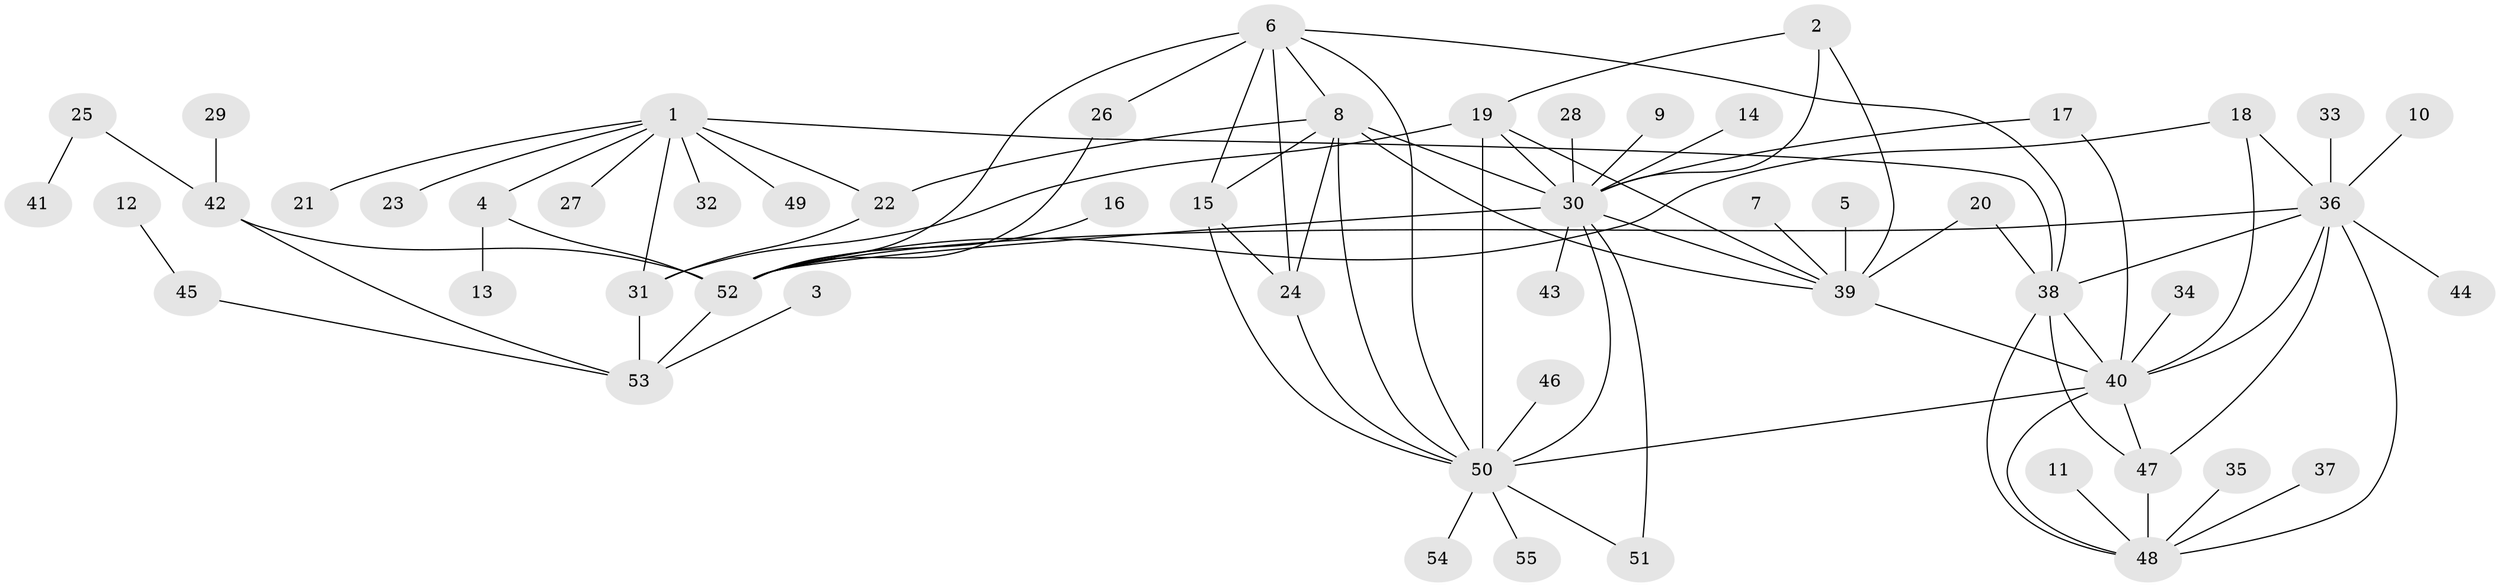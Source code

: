 // original degree distribution, {9: 0.02727272727272727, 6: 0.02727272727272727, 8: 0.02727272727272727, 5: 0.03636363636363636, 14: 0.00909090909090909, 4: 0.03636363636363636, 10: 0.02727272727272727, 11: 0.00909090909090909, 7: 0.03636363636363636, 12: 0.00909090909090909, 3: 0.045454545454545456, 1: 0.5, 2: 0.20909090909090908}
// Generated by graph-tools (version 1.1) at 2025/26/03/09/25 03:26:46]
// undirected, 55 vertices, 88 edges
graph export_dot {
graph [start="1"]
  node [color=gray90,style=filled];
  1;
  2;
  3;
  4;
  5;
  6;
  7;
  8;
  9;
  10;
  11;
  12;
  13;
  14;
  15;
  16;
  17;
  18;
  19;
  20;
  21;
  22;
  23;
  24;
  25;
  26;
  27;
  28;
  29;
  30;
  31;
  32;
  33;
  34;
  35;
  36;
  37;
  38;
  39;
  40;
  41;
  42;
  43;
  44;
  45;
  46;
  47;
  48;
  49;
  50;
  51;
  52;
  53;
  54;
  55;
  1 -- 4 [weight=1.0];
  1 -- 21 [weight=1.0];
  1 -- 22 [weight=3.0];
  1 -- 23 [weight=1.0];
  1 -- 27 [weight=1.0];
  1 -- 31 [weight=3.0];
  1 -- 32 [weight=1.0];
  1 -- 38 [weight=2.0];
  1 -- 49 [weight=1.0];
  2 -- 19 [weight=2.0];
  2 -- 30 [weight=2.0];
  2 -- 39 [weight=2.0];
  3 -- 53 [weight=1.0];
  4 -- 13 [weight=1.0];
  4 -- 52 [weight=1.0];
  5 -- 39 [weight=1.0];
  6 -- 8 [weight=1.0];
  6 -- 15 [weight=1.0];
  6 -- 24 [weight=1.0];
  6 -- 26 [weight=1.0];
  6 -- 38 [weight=1.0];
  6 -- 50 [weight=1.0];
  6 -- 52 [weight=1.0];
  7 -- 39 [weight=1.0];
  8 -- 15 [weight=1.0];
  8 -- 22 [weight=1.0];
  8 -- 24 [weight=1.0];
  8 -- 30 [weight=1.0];
  8 -- 39 [weight=1.0];
  8 -- 50 [weight=1.0];
  9 -- 30 [weight=1.0];
  10 -- 36 [weight=1.0];
  11 -- 48 [weight=1.0];
  12 -- 45 [weight=1.0];
  14 -- 30 [weight=1.0];
  15 -- 24 [weight=1.0];
  15 -- 50 [weight=1.0];
  16 -- 52 [weight=1.0];
  17 -- 30 [weight=1.0];
  17 -- 40 [weight=1.0];
  18 -- 36 [weight=1.0];
  18 -- 40 [weight=1.0];
  18 -- 52 [weight=1.0];
  19 -- 30 [weight=1.0];
  19 -- 31 [weight=2.0];
  19 -- 39 [weight=1.0];
  19 -- 50 [weight=1.0];
  20 -- 38 [weight=1.0];
  20 -- 39 [weight=1.0];
  22 -- 31 [weight=1.0];
  24 -- 50 [weight=1.0];
  25 -- 41 [weight=1.0];
  25 -- 42 [weight=1.0];
  26 -- 52 [weight=1.0];
  28 -- 30 [weight=1.0];
  29 -- 42 [weight=1.0];
  30 -- 39 [weight=1.0];
  30 -- 43 [weight=1.0];
  30 -- 50 [weight=1.0];
  30 -- 51 [weight=1.0];
  30 -- 52 [weight=1.0];
  31 -- 53 [weight=1.0];
  33 -- 36 [weight=1.0];
  34 -- 40 [weight=1.0];
  35 -- 48 [weight=1.0];
  36 -- 38 [weight=1.0];
  36 -- 40 [weight=1.0];
  36 -- 44 [weight=1.0];
  36 -- 47 [weight=1.0];
  36 -- 48 [weight=1.0];
  36 -- 52 [weight=1.0];
  37 -- 48 [weight=1.0];
  38 -- 40 [weight=1.0];
  38 -- 47 [weight=1.0];
  38 -- 48 [weight=1.0];
  39 -- 40 [weight=1.0];
  40 -- 47 [weight=1.0];
  40 -- 48 [weight=1.0];
  40 -- 50 [weight=1.0];
  42 -- 52 [weight=4.0];
  42 -- 53 [weight=2.0];
  45 -- 53 [weight=1.0];
  46 -- 50 [weight=1.0];
  47 -- 48 [weight=1.0];
  50 -- 51 [weight=1.0];
  50 -- 54 [weight=1.0];
  50 -- 55 [weight=1.0];
  52 -- 53 [weight=2.0];
}
